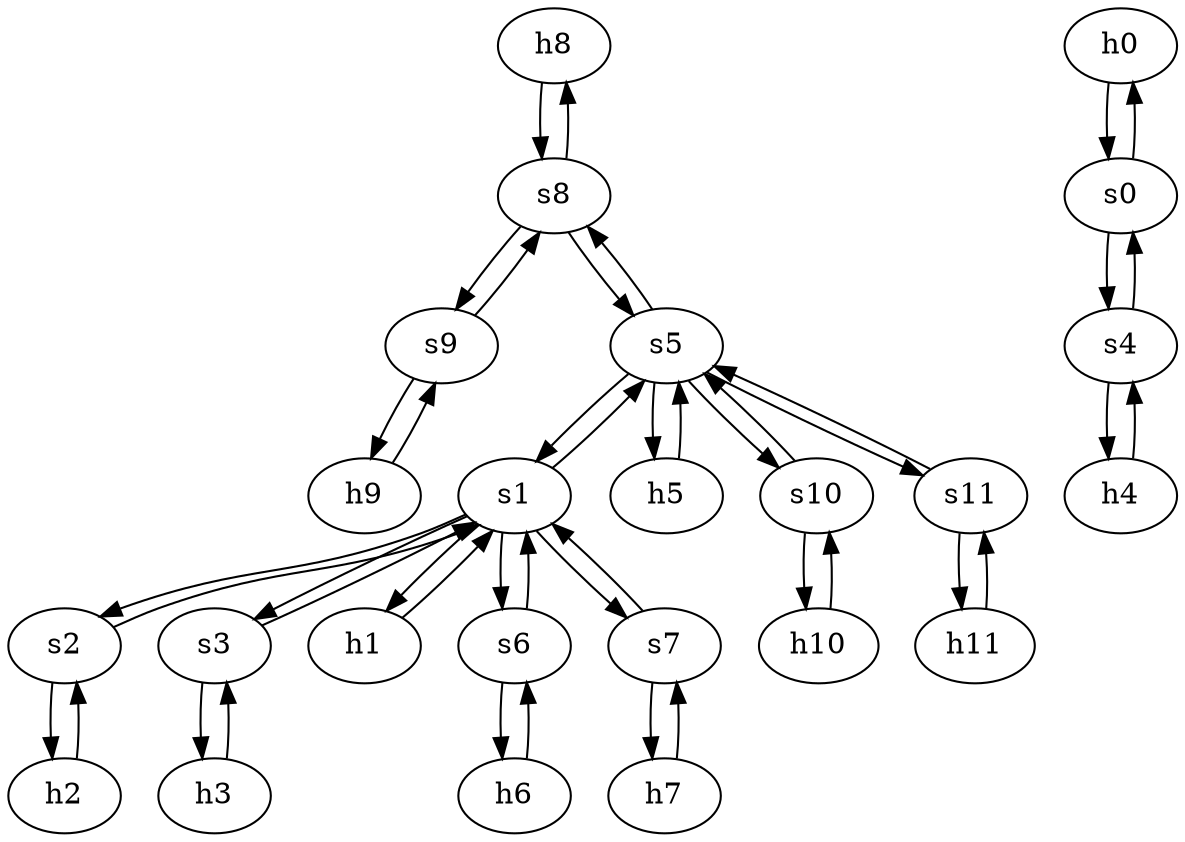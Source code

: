 strict digraph "Janet External" {
	h8	 [ip="111.0.8.8",
		mac="00:00:00:00:8:8",
		type=host];
	s8	 [id=8,
		type=switch];
	h8 -> s8	 [capacity="1Gbps",
		cost=1,
		dst_port=1,
		src_port=1];
	h9	 [ip="111.0.9.9",
		mac="00:00:00:00:9:9",
		type=host];
	s9	 [id=9,
		type=switch];
	h9 -> s9	 [capacity="1Gbps",
		cost=1,
		dst_port=1,
		src_port=1];
	h2	 [ip="111.0.2.2",
		mac="00:00:00:00:2:2",
		type=host];
	s2	 [id=2,
		type=switch];
	h2 -> s2	 [capacity="1Gbps",
		cost=1,
		dst_port=1,
		src_port=1];
	h3	 [ip="111.0.3.3",
		mac="00:00:00:00:3:3",
		type=host];
	s3	 [id=3,
		type=switch];
	h3 -> s3	 [capacity="1Gbps",
		cost=1,
		dst_port=1,
		src_port=1];
	h0	 [ip="111.0.0.0",
		mac="00:00:00:00:0:0",
		type=host];
	s0	 [id=0,
		type=switch];
	h0 -> s0	 [capacity="1Gbps",
		cost=1,
		dst_port=1,
		src_port=1];
	h1	 [ip="111.0.1.1",
		mac="00:00:00:00:1:1",
		type=host];
	s1	 [id=1,
		type=switch];
	h1 -> s1	 [capacity="1Gbps",
		cost=1,
		dst_port=1,
		src_port=1];
	h6	 [ip="111.0.6.6",
		mac="00:00:00:00:6:6",
		type=host];
	s6	 [id=6,
		type=switch];
	h6 -> s6	 [capacity="1Gbps",
		cost=1,
		dst_port=1,
		src_port=1];
	h7	 [ip="111.0.7.7",
		mac="00:00:00:00:7:7",
		type=host];
	s7	 [id=7,
		type=switch];
	h7 -> s7	 [capacity="1Gbps",
		cost=1,
		dst_port=1,
		src_port=1];
	h4	 [ip="111.0.4.4",
		mac="00:00:00:00:4:4",
		type=host];
	s4	 [id=4,
		type=switch];
	h4 -> s4	 [capacity="1Gbps",
		cost=1,
		dst_port=1,
		src_port=1];
	h5	 [ip="111.0.5.5",
		mac="00:00:00:00:5:5",
		type=host];
	s5	 [id=5,
		type=switch];
	h5 -> s5	 [capacity="1Gbps",
		cost=1,
		dst_port=1,
		src_port=1];
	s9 -> s8	 [capacity="1Gbps",
		cost=1,
		dst_port=3,
		src_port=2];
	s9 -> h9	 [capacity="1Gbps",
		cost=1,
		dst_port=1,
		src_port=1];
	s8 -> s5	 [capacity="1Gbps",
		cost=1,
		dst_port=3,
		src_port=2];
	s8 -> h8	 [capacity="1Gbps",
		cost=1,
		dst_port=1,
		src_port=1];
	s8 -> s9	 [capacity="1Gbps",
		cost=1,
		dst_port=2,
		src_port=3];
	s3 -> h3	 [capacity="1Gbps",
		cost=1,
		dst_port=1,
		src_port=1];
	s3 -> s1	 [capacity="1Gbps",
		cost=1,
		dst_port=3,
		src_port=2];
	s2 -> h2	 [capacity="1Gbps",
		cost=1,
		dst_port=1,
		src_port=1];
	s2 -> s1	 [capacity="1Gbps",
		cost=1,
		dst_port=2,
		src_port=2];
	s1 -> s5	 [capacity="1Gbps",
		cost=1,
		dst_port=2,
		src_port=4];
	s1 -> s6	 [capacity="1Gbps",
		cost=1,
		dst_port=2,
		src_port=5];
	s1 -> s3	 [capacity="1Gbps",
		cost=1,
		dst_port=2,
		src_port=3];
	s1 -> s2	 [capacity="1Gbps",
		cost=1,
		dst_port=2,
		src_port=2];
	s1 -> h1	 [capacity="1Gbps",
		cost=1,
		dst_port=1,
		src_port=1];
	s1 -> s7	 [capacity="1Gbps",
		cost=1,
		dst_port=2,
		src_port=6];
	s0 -> h0	 [capacity="1Gbps",
		cost=1,
		dst_port=1,
		src_port=1];
	s0 -> s4	 [capacity="1Gbps",
		cost=1,
		dst_port=2,
		src_port=2];
	s7 -> h7	 [capacity="1Gbps",
		cost=1,
		dst_port=1,
		src_port=1];
	s7 -> s1	 [capacity="1Gbps",
		cost=1,
		dst_port=6,
		src_port=2];
	s6 -> h6	 [capacity="1Gbps",
		cost=1,
		dst_port=1,
		src_port=1];
	s6 -> s1	 [capacity="1Gbps",
		cost=1,
		dst_port=5,
		src_port=2];
	s5 -> s8	 [capacity="1Gbps",
		cost=1,
		dst_port=2,
		src_port=3];
	s5 -> h5	 [capacity="1Gbps",
		cost=1,
		dst_port=1,
		src_port=1];
	s10	 [id=10,
		type=switch];
	s5 -> s10	 [capacity="1Gbps",
		cost=1,
		dst_port=2,
		src_port=4];
	s11	 [id=11,
		type=switch];
	s5 -> s11	 [capacity="1Gbps",
		cost=1,
		dst_port=2,
		src_port=5];
	s5 -> s1	 [capacity="1Gbps",
		cost=1,
		dst_port=4,
		src_port=2];
	s4 -> h4	 [capacity="1Gbps",
		cost=1,
		dst_port=1,
		src_port=1];
	s4 -> s0	 [capacity="1Gbps",
		cost=1,
		dst_port=2,
		src_port=2];
	s11 -> s5	 [capacity="1Gbps",
		cost=1,
		dst_port=5,
		src_port=2];
	h11	 [ip="111.0.11.11",
		mac="00:00:00:00:11:11",
		type=host];
	s11 -> h11	 [capacity="1Gbps",
		cost=1,
		dst_port=1,
		src_port=1];
	s10 -> s5	 [capacity="1Gbps",
		cost=1,
		dst_port=4,
		src_port=2];
	h10	 [ip="111.0.10.10",
		mac="00:00:00:00:10:10",
		type=host];
	s10 -> h10	 [capacity="1Gbps",
		cost=1,
		dst_port=1,
		src_port=1];
	h10 -> s10	 [capacity="1Gbps",
		cost=1,
		dst_port=1,
		src_port=1];
	h11 -> s11	 [capacity="1Gbps",
		cost=1,
		dst_port=1,
		src_port=1];
}
